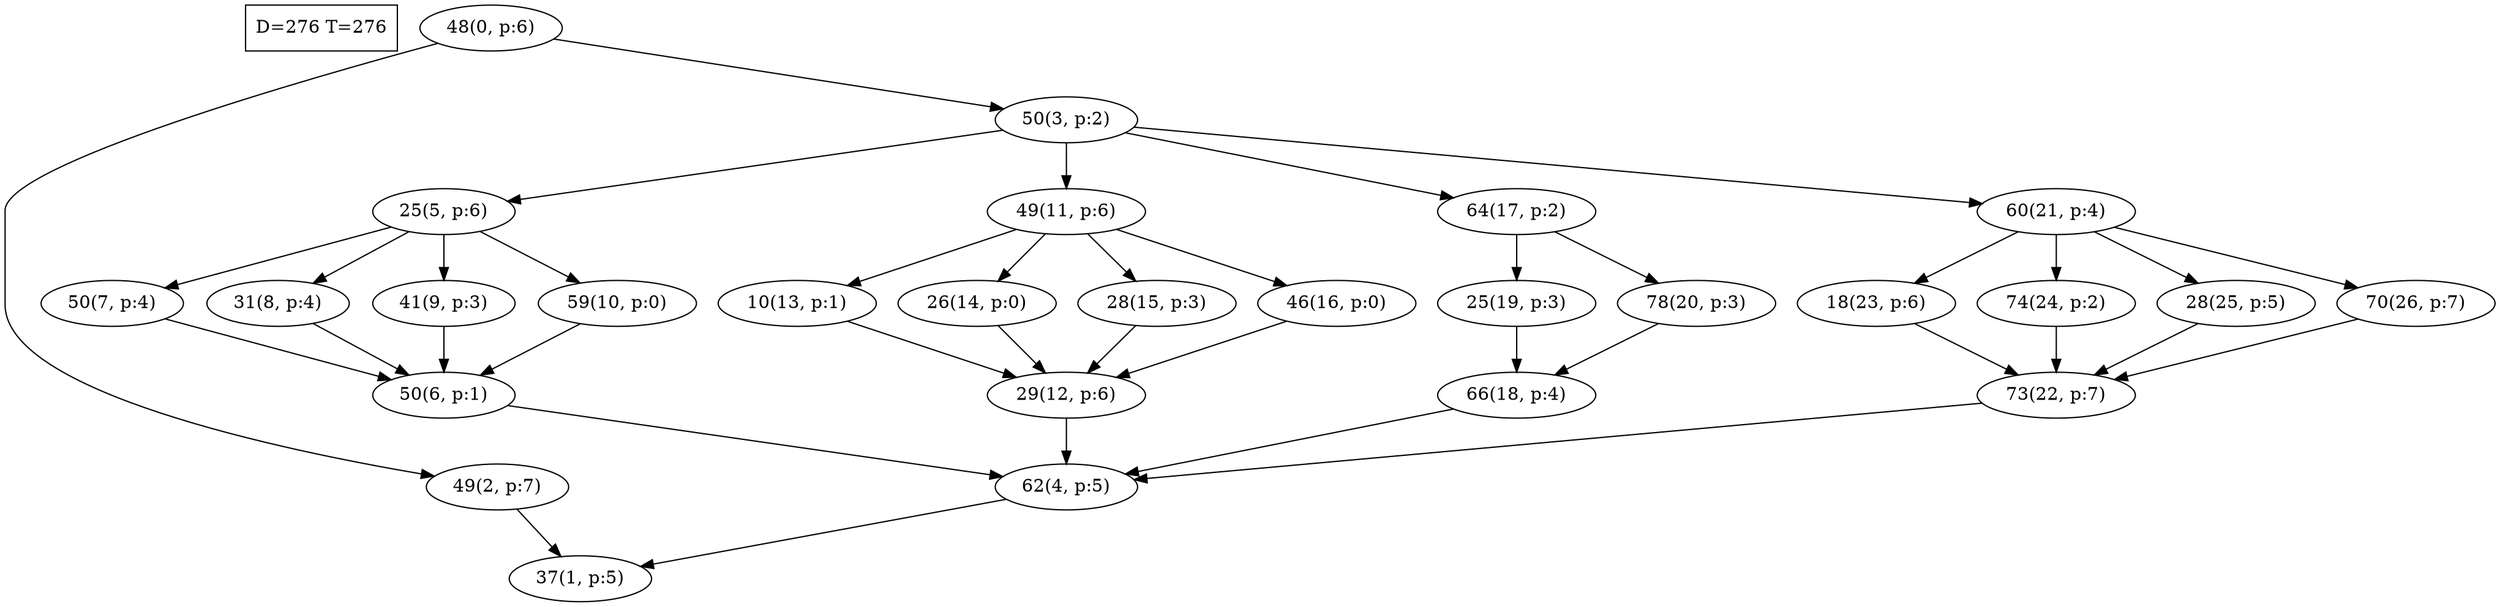 digraph Task {
i [shape=box, label="D=276 T=276"]; 
0 [label="48(0, p:6)"];
1 [label="37(1, p:5)"];
2 [label="49(2, p:7)"];
3 [label="50(3, p:2)"];
4 [label="62(4, p:5)"];
5 [label="25(5, p:6)"];
6 [label="50(6, p:1)"];
7 [label="50(7, p:4)"];
8 [label="31(8, p:4)"];
9 [label="41(9, p:3)"];
10 [label="59(10, p:0)"];
11 [label="49(11, p:6)"];
12 [label="29(12, p:6)"];
13 [label="10(13, p:1)"];
14 [label="26(14, p:0)"];
15 [label="28(15, p:3)"];
16 [label="46(16, p:0)"];
17 [label="64(17, p:2)"];
18 [label="66(18, p:4)"];
19 [label="25(19, p:3)"];
20 [label="78(20, p:3)"];
21 [label="60(21, p:4)"];
22 [label="73(22, p:7)"];
23 [label="18(23, p:6)"];
24 [label="74(24, p:2)"];
25 [label="28(25, p:5)"];
26 [label="70(26, p:7)"];
0 -> 2;
0 -> 3;
2 -> 1;
3 -> 5;
3 -> 11;
3 -> 17;
3 -> 21;
4 -> 1;
5 -> 7;
5 -> 8;
5 -> 9;
5 -> 10;
6 -> 4;
7 -> 6;
8 -> 6;
9 -> 6;
10 -> 6;
11 -> 13;
11 -> 14;
11 -> 15;
11 -> 16;
12 -> 4;
13 -> 12;
14 -> 12;
15 -> 12;
16 -> 12;
17 -> 19;
17 -> 20;
18 -> 4;
19 -> 18;
20 -> 18;
21 -> 23;
21 -> 24;
21 -> 25;
21 -> 26;
22 -> 4;
23 -> 22;
24 -> 22;
25 -> 22;
26 -> 22;
}